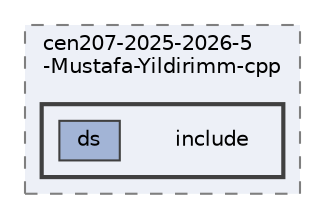 digraph "C:/Users/ahmet/OneDrive/Masaüstü/DataStructure/cen207-2025-2026-5-Mustafa-Yildirimm-cpp/include"
{
 // INTERACTIVE_SVG=YES
 // LATEX_PDF_SIZE
  bgcolor="transparent";
  edge [fontname=Helvetica,fontsize=10,labelfontname=Helvetica,labelfontsize=10];
  node [fontname=Helvetica,fontsize=10,shape=box,height=0.2,width=0.4];
  compound=true
  subgraph clusterdir_b00da2fab6b604b485869b7d5702ce53 {
    graph [ bgcolor="#edf0f7", pencolor="grey50", label="cen207-2025-2026-5\l-Mustafa-Yildirimm-cpp", fontname=Helvetica,fontsize=10 style="filled,dashed", URL="dir_b00da2fab6b604b485869b7d5702ce53.html",tooltip=""]
  subgraph clusterdir_4dfc6c6bb4cb5cc6e762107be17038e6 {
    graph [ bgcolor="#edf0f7", pencolor="grey25", label="", fontname=Helvetica,fontsize=10 style="filled,bold", URL="dir_4dfc6c6bb4cb5cc6e762107be17038e6.html",tooltip=""]
    dir_4dfc6c6bb4cb5cc6e762107be17038e6 [shape=plaintext, label="include"];
  dir_141a24db7a49b5ceb8f7866020d800cc [label="ds", fillcolor="#a2b4d6", color="grey25", style="filled", URL="dir_141a24db7a49b5ceb8f7866020d800cc.html",tooltip=""];
  }
  }
}
